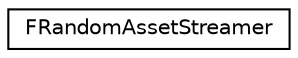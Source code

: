 digraph "Graphical Class Hierarchy"
{
  edge [fontname="Helvetica",fontsize="10",labelfontname="Helvetica",labelfontsize="10"];
  node [fontname="Helvetica",fontsize="10",shape=record];
  rankdir="LR";
  Node1 [label="FRandomAssetStreamer",height=0.2,width=0.4,color="black", fillcolor="white", style="filled",URL="$struct_f_random_asset_streamer.html"];
}
